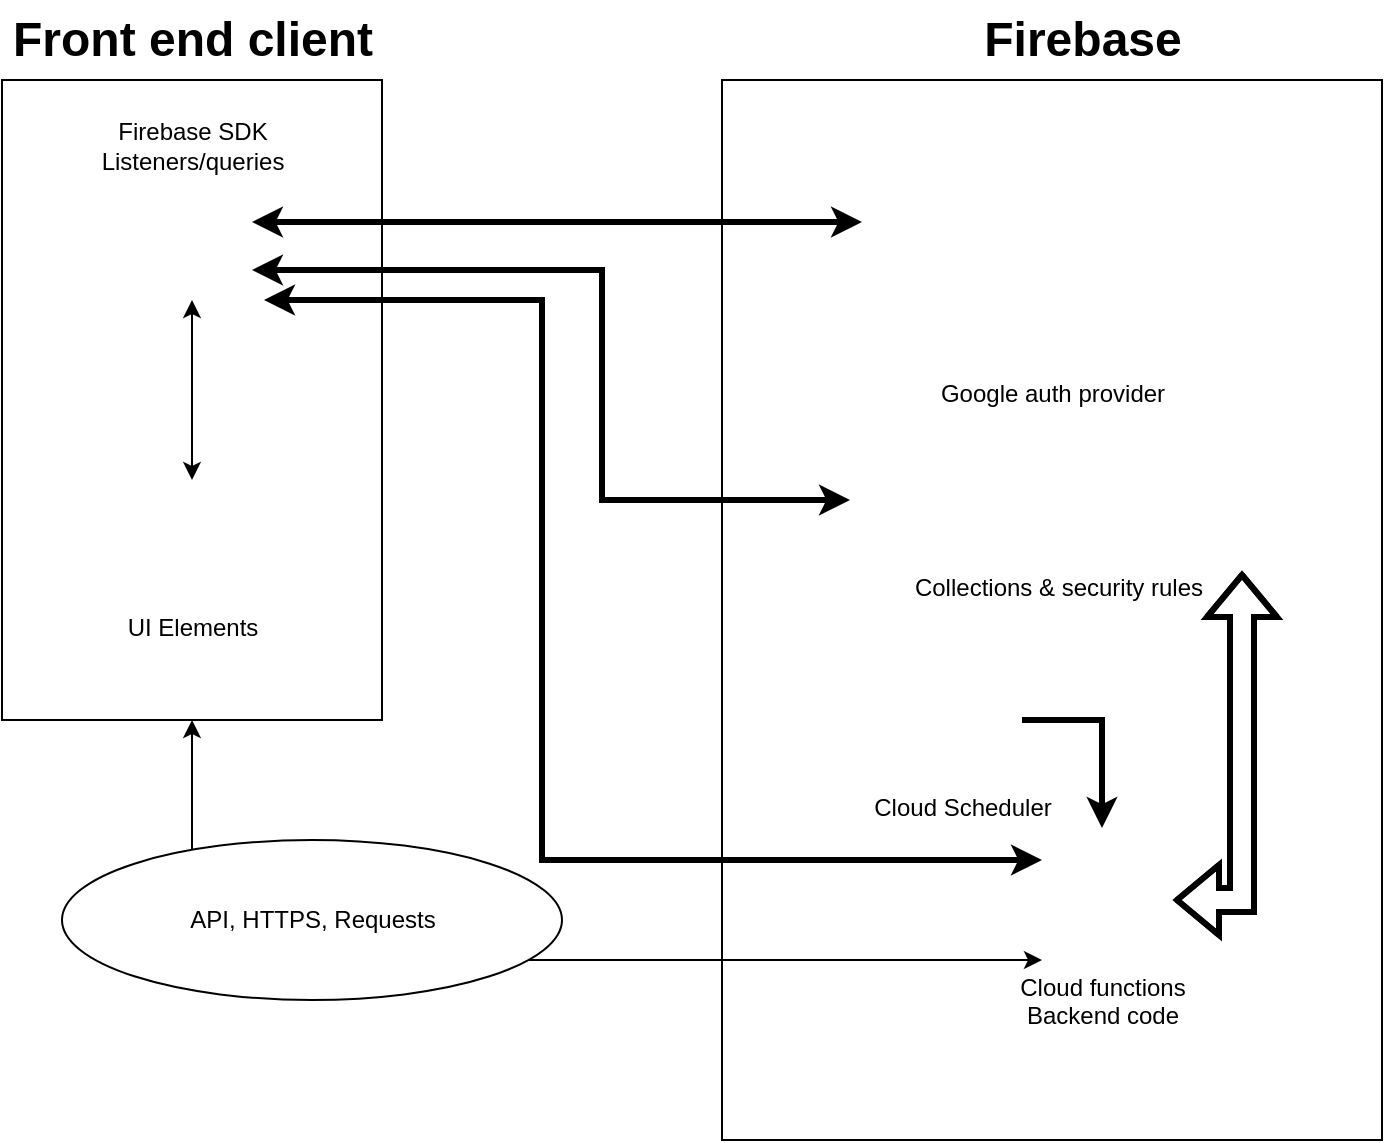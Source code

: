 <mxfile version="15.9.6" type="github">
  <diagram id="QE9k7aKrG-Y2UXw6C0WC" name="Page-1">
    <mxGraphModel dx="1422" dy="882" grid="1" gridSize="10" guides="1" tooltips="1" connect="1" arrows="1" fold="1" page="1" pageScale="1" pageWidth="850" pageHeight="1100" math="0" shadow="0">
      <root>
        <mxCell id="0" />
        <mxCell id="1" parent="0" />
        <mxCell id="ht9Vzc1wnYo_WJe_qzni-2" value="" style="rounded=0;whiteSpace=wrap;html=1;" vertex="1" parent="1">
          <mxGeometry x="480" y="80" width="330" height="530" as="geometry" />
        </mxCell>
        <mxCell id="ht9Vzc1wnYo_WJe_qzni-21" style="edgeStyle=orthogonalEdgeStyle;rounded=0;orthogonalLoop=1;jettySize=auto;html=1;startArrow=classic;startFill=1;" edge="1" parent="1" source="ht9Vzc1wnYo_WJe_qzni-1" target="ht9Vzc1wnYo_WJe_qzni-13">
          <mxGeometry relative="1" as="geometry">
            <Array as="points">
              <mxPoint x="215" y="520" />
            </Array>
          </mxGeometry>
        </mxCell>
        <mxCell id="ht9Vzc1wnYo_WJe_qzni-1" value="" style="rounded=0;whiteSpace=wrap;html=1;" vertex="1" parent="1">
          <mxGeometry x="120" y="80" width="190" height="320" as="geometry" />
        </mxCell>
        <mxCell id="ht9Vzc1wnYo_WJe_qzni-15" style="edgeStyle=orthogonalEdgeStyle;rounded=0;orthogonalLoop=1;jettySize=auto;html=1;strokeWidth=3;startArrow=classic;startFill=1;" edge="1" parent="1" source="ht9Vzc1wnYo_WJe_qzni-3" target="ht9Vzc1wnYo_WJe_qzni-10">
          <mxGeometry relative="1" as="geometry">
            <Array as="points">
              <mxPoint x="320" y="151" />
              <mxPoint x="320" y="151" />
            </Array>
          </mxGeometry>
        </mxCell>
        <mxCell id="ht9Vzc1wnYo_WJe_qzni-17" style="edgeStyle=orthogonalEdgeStyle;rounded=0;orthogonalLoop=1;jettySize=auto;html=1;startArrow=classic;startFill=1;" edge="1" parent="1" source="ht9Vzc1wnYo_WJe_qzni-3" target="ht9Vzc1wnYo_WJe_qzni-6">
          <mxGeometry relative="1" as="geometry" />
        </mxCell>
        <mxCell id="ht9Vzc1wnYo_WJe_qzni-26" style="edgeStyle=orthogonalEdgeStyle;rounded=0;jumpStyle=none;orthogonalLoop=1;jettySize=auto;html=1;startArrow=classic;startFill=1;sourcePerimeterSpacing=6;targetPerimeterSpacing=6;strokeWidth=3;" edge="1" parent="1" source="ht9Vzc1wnYo_WJe_qzni-3">
          <mxGeometry relative="1" as="geometry">
            <mxPoint x="640" y="470" as="targetPoint" />
            <Array as="points">
              <mxPoint x="390" y="190" />
              <mxPoint x="390" y="470" />
              <mxPoint x="640" y="470" />
            </Array>
          </mxGeometry>
        </mxCell>
        <mxCell id="ht9Vzc1wnYo_WJe_qzni-3" value="Firebase SDK&lt;br&gt;Listeners/queries" style="shape=image;html=1;verticalLabelPosition=top;verticalAlign=bottom;imageAspect=0;image=https://www.gstatic.com/devrel-devsite/prod/v84e6f6a61298bbae5bb110c196e834c7f21fe3fb34e722925433ddb936d280c9/firebase/images/touchicon-180.png;labelPosition=center;align=center;" vertex="1" parent="1">
          <mxGeometry x="185" y="130" width="60" height="60" as="geometry" />
        </mxCell>
        <mxCell id="ht9Vzc1wnYo_WJe_qzni-4" value="Front end client" style="text;strokeColor=none;fillColor=none;html=1;fontSize=24;fontStyle=1;verticalAlign=middle;align=center;" vertex="1" parent="1">
          <mxGeometry x="165" y="40" width="100" height="40" as="geometry" />
        </mxCell>
        <mxCell id="ht9Vzc1wnYo_WJe_qzni-6" value="UI Elements" style="shape=image;html=1;verticalLabelPosition=bottom;verticalAlign=top;imageAspect=0;image=https://upload.wikimedia.org/wikipedia/commons/thumb/a/a7/React-icon.svg/1200px-React-icon.svg.png;" vertex="1" parent="1">
          <mxGeometry x="172.5" y="280" width="85" height="60" as="geometry" />
        </mxCell>
        <mxCell id="ht9Vzc1wnYo_WJe_qzni-8" value="" style="ellipse;whiteSpace=wrap;html=1;" vertex="1" parent="1">
          <mxGeometry x="150" y="460" width="250" height="80" as="geometry" />
        </mxCell>
        <mxCell id="ht9Vzc1wnYo_WJe_qzni-9" value="API, HTTPS, Requests" style="text;html=1;strokeColor=none;fillColor=none;align=center;verticalAlign=middle;whiteSpace=wrap;rounded=0;" vertex="1" parent="1">
          <mxGeometry x="212.5" y="485" width="125" height="30" as="geometry" />
        </mxCell>
        <mxCell id="ht9Vzc1wnYo_WJe_qzni-10" value="Google auth provider" style="shape=image;html=1;verticalLabelPosition=bottom;verticalAlign=top;imageAspect=0;image=https://miro.medium.com/max/401/1*gyY2rWWROFNuJu04e_dA8w.png;" vertex="1" parent="1">
          <mxGeometry x="550" y="80" width="190" height="142.5" as="geometry" />
        </mxCell>
        <mxCell id="ht9Vzc1wnYo_WJe_qzni-22" style="edgeStyle=orthogonalEdgeStyle;rounded=0;orthogonalLoop=1;jettySize=auto;html=1;entryX=1;entryY=0.75;entryDx=0;entryDy=0;strokeWidth=3;jumpStyle=none;targetPerimeterSpacing=6;sourcePerimeterSpacing=6;startArrow=classic;startFill=1;" edge="1" parent="1" source="ht9Vzc1wnYo_WJe_qzni-11" target="ht9Vzc1wnYo_WJe_qzni-3">
          <mxGeometry relative="1" as="geometry">
            <Array as="points">
              <mxPoint x="420" y="290" />
              <mxPoint x="420" y="175" />
            </Array>
          </mxGeometry>
        </mxCell>
        <mxCell id="ht9Vzc1wnYo_WJe_qzni-24" style="edgeStyle=orthogonalEdgeStyle;rounded=0;jumpStyle=none;orthogonalLoop=1;jettySize=auto;html=1;startArrow=classic;startFill=1;sourcePerimeterSpacing=6;targetPerimeterSpacing=6;strokeWidth=3;shape=flexArrow;" edge="1" parent="1" source="ht9Vzc1wnYo_WJe_qzni-11" target="ht9Vzc1wnYo_WJe_qzni-13">
          <mxGeometry relative="1" as="geometry">
            <mxPoint x="670" y="400" as="sourcePoint" />
            <Array as="points">
              <mxPoint x="740" y="490" />
            </Array>
          </mxGeometry>
        </mxCell>
        <mxCell id="ht9Vzc1wnYo_WJe_qzni-11" value="Collections &amp;amp; security rules" style="shape=image;html=1;verticalLabelPosition=bottom;verticalAlign=top;imageAspect=0;image=https://miro.medium.com/max/1400/1*a2Da_CQHUsSKTCTRI2tYhQ.png;" vertex="1" parent="1">
          <mxGeometry x="550" y="260" width="195" height="60" as="geometry" />
        </mxCell>
        <mxCell id="ht9Vzc1wnYo_WJe_qzni-25" style="edgeStyle=orthogonalEdgeStyle;rounded=0;jumpStyle=none;orthogonalLoop=1;jettySize=auto;html=1;startArrow=none;startFill=0;sourcePerimeterSpacing=6;targetPerimeterSpacing=6;strokeWidth=3;exitX=1;exitY=0.5;exitDx=0;exitDy=0;" edge="1" parent="1" source="ht9Vzc1wnYo_WJe_qzni-12" target="ht9Vzc1wnYo_WJe_qzni-13">
          <mxGeometry relative="1" as="geometry">
            <Array as="points">
              <mxPoint x="670" y="400" />
            </Array>
          </mxGeometry>
        </mxCell>
        <mxCell id="ht9Vzc1wnYo_WJe_qzni-12" value="Cloud Scheduler" style="shape=image;html=1;verticalLabelPosition=bottom;verticalAlign=top;imageAspect=0;image=https://storage.googleapis.com/gweb-cloudblog-publish/images/cloud-scheduler-512-color.max-600x600.png;" vertex="1" parent="1">
          <mxGeometry x="570" y="370" width="60" height="60" as="geometry" />
        </mxCell>
        <mxCell id="ht9Vzc1wnYo_WJe_qzni-13" value="Cloud functions&lt;br&gt;Backend code" style="shape=image;html=1;verticalLabelPosition=bottom;verticalAlign=top;imageAspect=0;image=https://blog.telexarsoftware.com/wp-content/uploads/2020/01/Google-Cloud-Functions-01.png;" vertex="1" parent="1">
          <mxGeometry x="640" y="460" width="60" height="60" as="geometry" />
        </mxCell>
        <mxCell id="ht9Vzc1wnYo_WJe_qzni-28" value="Firebase" style="text;strokeColor=none;fillColor=none;html=1;fontSize=24;fontStyle=1;verticalAlign=middle;align=center;" vertex="1" parent="1">
          <mxGeometry x="610" y="40" width="100" height="40" as="geometry" />
        </mxCell>
      </root>
    </mxGraphModel>
  </diagram>
</mxfile>

